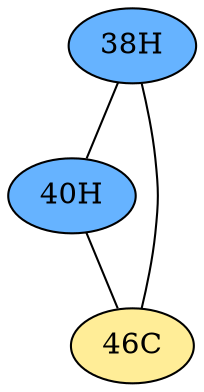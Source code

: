 // The Round Table
graph {
	"38H" [fillcolor="#66B3FF" style=radial]
	"40H" [fillcolor="#66B3FF" style=radial]
	"38H" -- "40H" [penwidth=1]
	"38H" [fillcolor="#66B3FF" style=radial]
	"46C" [fillcolor="#FFED97" style=radial]
	"38H" -- "46C" [penwidth=1]
	"40H" [fillcolor="#66B3FF" style=radial]
	"46C" [fillcolor="#FFED97" style=radial]
	"40H" -- "46C" [penwidth=1]
}
